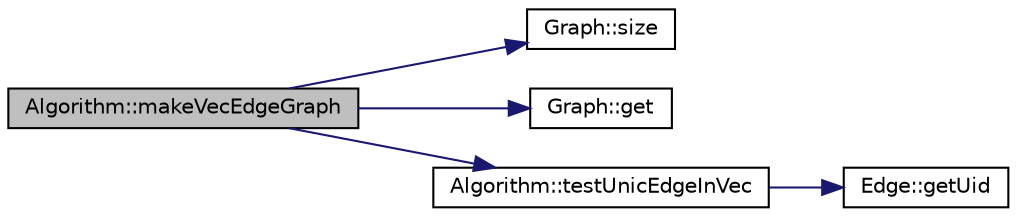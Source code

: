 digraph "Algorithm::makeVecEdgeGraph"
{
  edge [fontname="Helvetica",fontsize="10",labelfontname="Helvetica",labelfontsize="10"];
  node [fontname="Helvetica",fontsize="10",shape=record];
  rankdir="LR";
  Node204 [label="Algorithm::makeVecEdgeGraph",height=0.2,width=0.4,color="black", fillcolor="grey75", style="filled", fontcolor="black"];
  Node204 -> Node205 [color="midnightblue",fontsize="10",style="solid",fontname="Helvetica"];
  Node205 [label="Graph::size",height=0.2,width=0.4,color="black", fillcolor="white", style="filled",URL="$class_graph.html#a6539d03f6d3f42042196f0f79455bdd8",tooltip="Size() "];
  Node204 -> Node206 [color="midnightblue",fontsize="10",style="solid",fontname="Helvetica"];
  Node206 [label="Graph::get",height=0.2,width=0.4,color="black", fillcolor="white", style="filled",URL="$class_graph.html#a78762961b8cf256a828c80cb7ec26021",tooltip="get "];
  Node204 -> Node207 [color="midnightblue",fontsize="10",style="solid",fontname="Helvetica"];
  Node207 [label="Algorithm::testUnicEdgeInVec",height=0.2,width=0.4,color="black", fillcolor="white", style="filled",URL="$struct_algorithm.html#a2f0d23d667515747f55fc21c359c2fb1"];
  Node207 -> Node208 [color="midnightblue",fontsize="10",style="solid",fontname="Helvetica"];
  Node208 [label="Edge::getUid",height=0.2,width=0.4,color="black", fillcolor="white", style="filled",URL="$class_edge.html#abf97244f7446b4192dfa1e87a156920d",tooltip="Getter UID. "];
}
